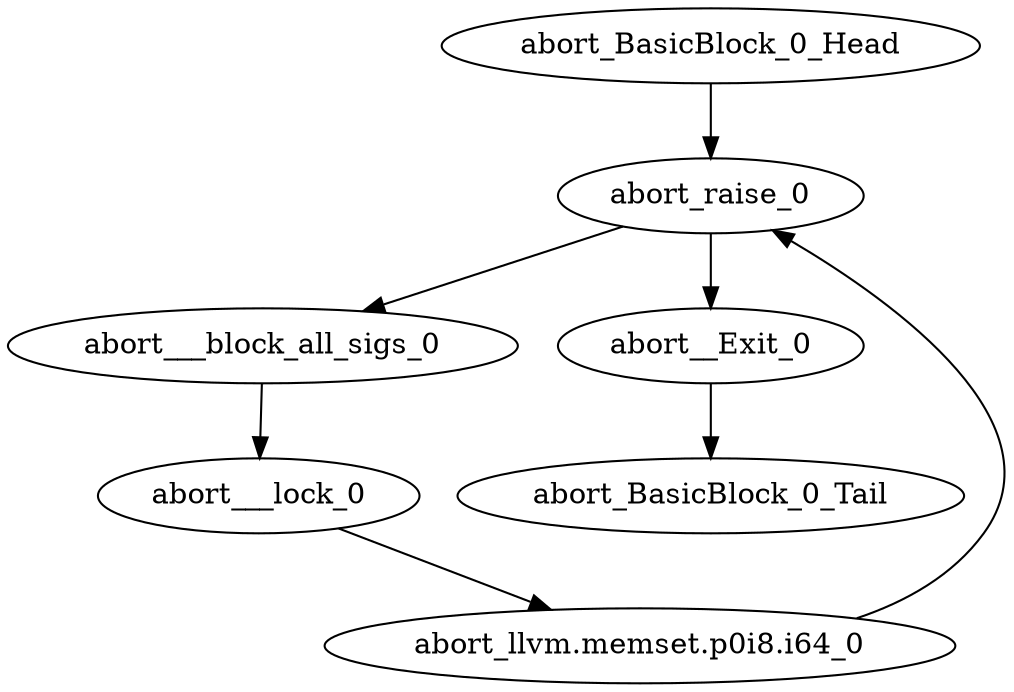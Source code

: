 digraph G {
    "abort_BasicBlock_0_Head" -> "abort_raise_0"
    "abort___lock_0" -> "abort_llvm.memset.p0i8.i64_0"
    "abort_llvm.memset.p0i8.i64_0" -> "abort_raise_0"
    "abort___block_all_sigs_0" -> "abort___lock_0"
    "abort__Exit_0" -> "abort_BasicBlock_0_Tail"
    "abort_raise_0" -> "abort___block_all_sigs_0"
    "abort_raise_0" -> "abort__Exit_0"
}
